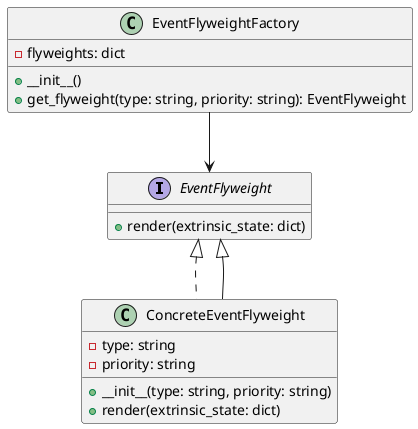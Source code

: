 @startuml
interface EventFlyweight {
    +render(extrinsic_state: dict)
}

class ConcreteEventFlyweight implements EventFlyweight {
    -type: string
    -priority: string
    +__init__(type: string, priority: string)
    +render(extrinsic_state: dict)
}

class EventFlyweightFactory {
    -flyweights: dict
    +__init__()
    +get_flyweight(type: string, priority: string): EventFlyweight
}

EventFlyweight <|-- ConcreteEventFlyweight
EventFlyweightFactory --> EventFlyweight
@enduml